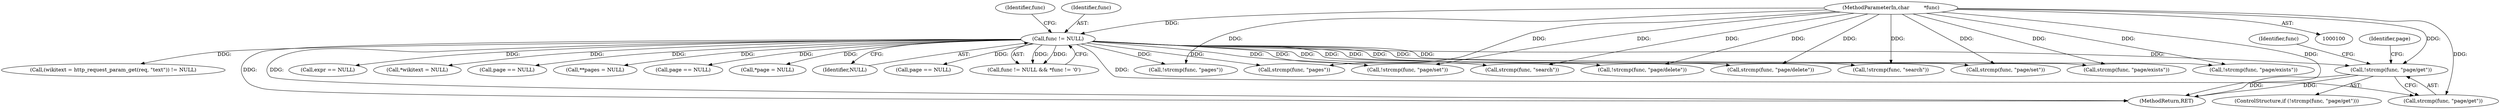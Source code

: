 digraph "0_didiwiki_5e5c796617e1712905dc5462b94bd5e6c08d15ea_0@API" {
"1000116" [label="(Call,!strcmp(func, \"page/get\"))"];
"1000107" [label="(Call,func != NULL)"];
"1000103" [label="(MethodParameterIn,char         *func)"];
"1000367" [label="(MethodReturn,RET)"];
"1000302" [label="(Call,expr == NULL)"];
"1000284" [label="(Call,!strcmp(func, \"search\"))"];
"1000112" [label="(Identifier,func)"];
"1000157" [label="(Call,!strcmp(func, \"page/set\"))"];
"1000202" [label="(Call,!strcmp(func, \"page/delete\"))"];
"1000115" [label="(ControlStructure,if (!strcmp(func, \"page/get\")))"];
"1000163" [label="(Call,*wikitext = NULL)"];
"1000108" [label="(Identifier,func)"];
"1000116" [label="(Call,!strcmp(func, \"page/get\"))"];
"1000280" [label="(Call,!strcmp(func, \"pages\"))"];
"1000128" [label="(Call,page == NULL)"];
"1000281" [label="(Call,strcmp(func, \"pages\"))"];
"1000123" [label="(Identifier,page)"];
"1000290" [label="(Call,**pages = NULL)"];
"1000285" [label="(Call,strcmp(func, \"search\"))"];
"1000117" [label="(Call,strcmp(func, \"page/get\"))"];
"1000214" [label="(Call,page == NULL)"];
"1000167" [label="(Call,*page = NULL)"];
"1000159" [label="(Identifier,func)"];
"1000203" [label="(Call,strcmp(func, \"page/delete\"))"];
"1000158" [label="(Call,strcmp(func, \"page/set\"))"];
"1000103" [label="(MethodParameterIn,char         *func)"];
"1000241" [label="(Call,strcmp(func, \"page/exists\"))"];
"1000109" [label="(Identifier,NULL)"];
"1000107" [label="(Call,func != NULL)"];
"1000252" [label="(Call,page == NULL)"];
"1000106" [label="(Call,func != NULL && *func != '\0')"];
"1000172" [label="(Call,(wikitext = http_request_param_get(req, \"text\")) != NULL)"];
"1000240" [label="(Call,!strcmp(func, \"page/exists\"))"];
"1000116" -> "1000115"  [label="AST: "];
"1000116" -> "1000117"  [label="CFG: "];
"1000117" -> "1000116"  [label="AST: "];
"1000123" -> "1000116"  [label="CFG: "];
"1000159" -> "1000116"  [label="CFG: "];
"1000116" -> "1000367"  [label="DDG: "];
"1000116" -> "1000367"  [label="DDG: "];
"1000107" -> "1000116"  [label="DDG: "];
"1000103" -> "1000116"  [label="DDG: "];
"1000107" -> "1000106"  [label="AST: "];
"1000107" -> "1000109"  [label="CFG: "];
"1000108" -> "1000107"  [label="AST: "];
"1000109" -> "1000107"  [label="AST: "];
"1000112" -> "1000107"  [label="CFG: "];
"1000106" -> "1000107"  [label="CFG: "];
"1000107" -> "1000367"  [label="DDG: "];
"1000107" -> "1000367"  [label="DDG: "];
"1000107" -> "1000106"  [label="DDG: "];
"1000107" -> "1000106"  [label="DDG: "];
"1000103" -> "1000107"  [label="DDG: "];
"1000107" -> "1000117"  [label="DDG: "];
"1000107" -> "1000128"  [label="DDG: "];
"1000107" -> "1000157"  [label="DDG: "];
"1000107" -> "1000158"  [label="DDG: "];
"1000107" -> "1000163"  [label="DDG: "];
"1000107" -> "1000167"  [label="DDG: "];
"1000107" -> "1000172"  [label="DDG: "];
"1000107" -> "1000202"  [label="DDG: "];
"1000107" -> "1000203"  [label="DDG: "];
"1000107" -> "1000214"  [label="DDG: "];
"1000107" -> "1000240"  [label="DDG: "];
"1000107" -> "1000241"  [label="DDG: "];
"1000107" -> "1000252"  [label="DDG: "];
"1000107" -> "1000280"  [label="DDG: "];
"1000107" -> "1000281"  [label="DDG: "];
"1000107" -> "1000284"  [label="DDG: "];
"1000107" -> "1000285"  [label="DDG: "];
"1000107" -> "1000290"  [label="DDG: "];
"1000107" -> "1000302"  [label="DDG: "];
"1000103" -> "1000100"  [label="AST: "];
"1000103" -> "1000367"  [label="DDG: "];
"1000103" -> "1000117"  [label="DDG: "];
"1000103" -> "1000157"  [label="DDG: "];
"1000103" -> "1000158"  [label="DDG: "];
"1000103" -> "1000202"  [label="DDG: "];
"1000103" -> "1000203"  [label="DDG: "];
"1000103" -> "1000240"  [label="DDG: "];
"1000103" -> "1000241"  [label="DDG: "];
"1000103" -> "1000280"  [label="DDG: "];
"1000103" -> "1000281"  [label="DDG: "];
"1000103" -> "1000284"  [label="DDG: "];
"1000103" -> "1000285"  [label="DDG: "];
}
